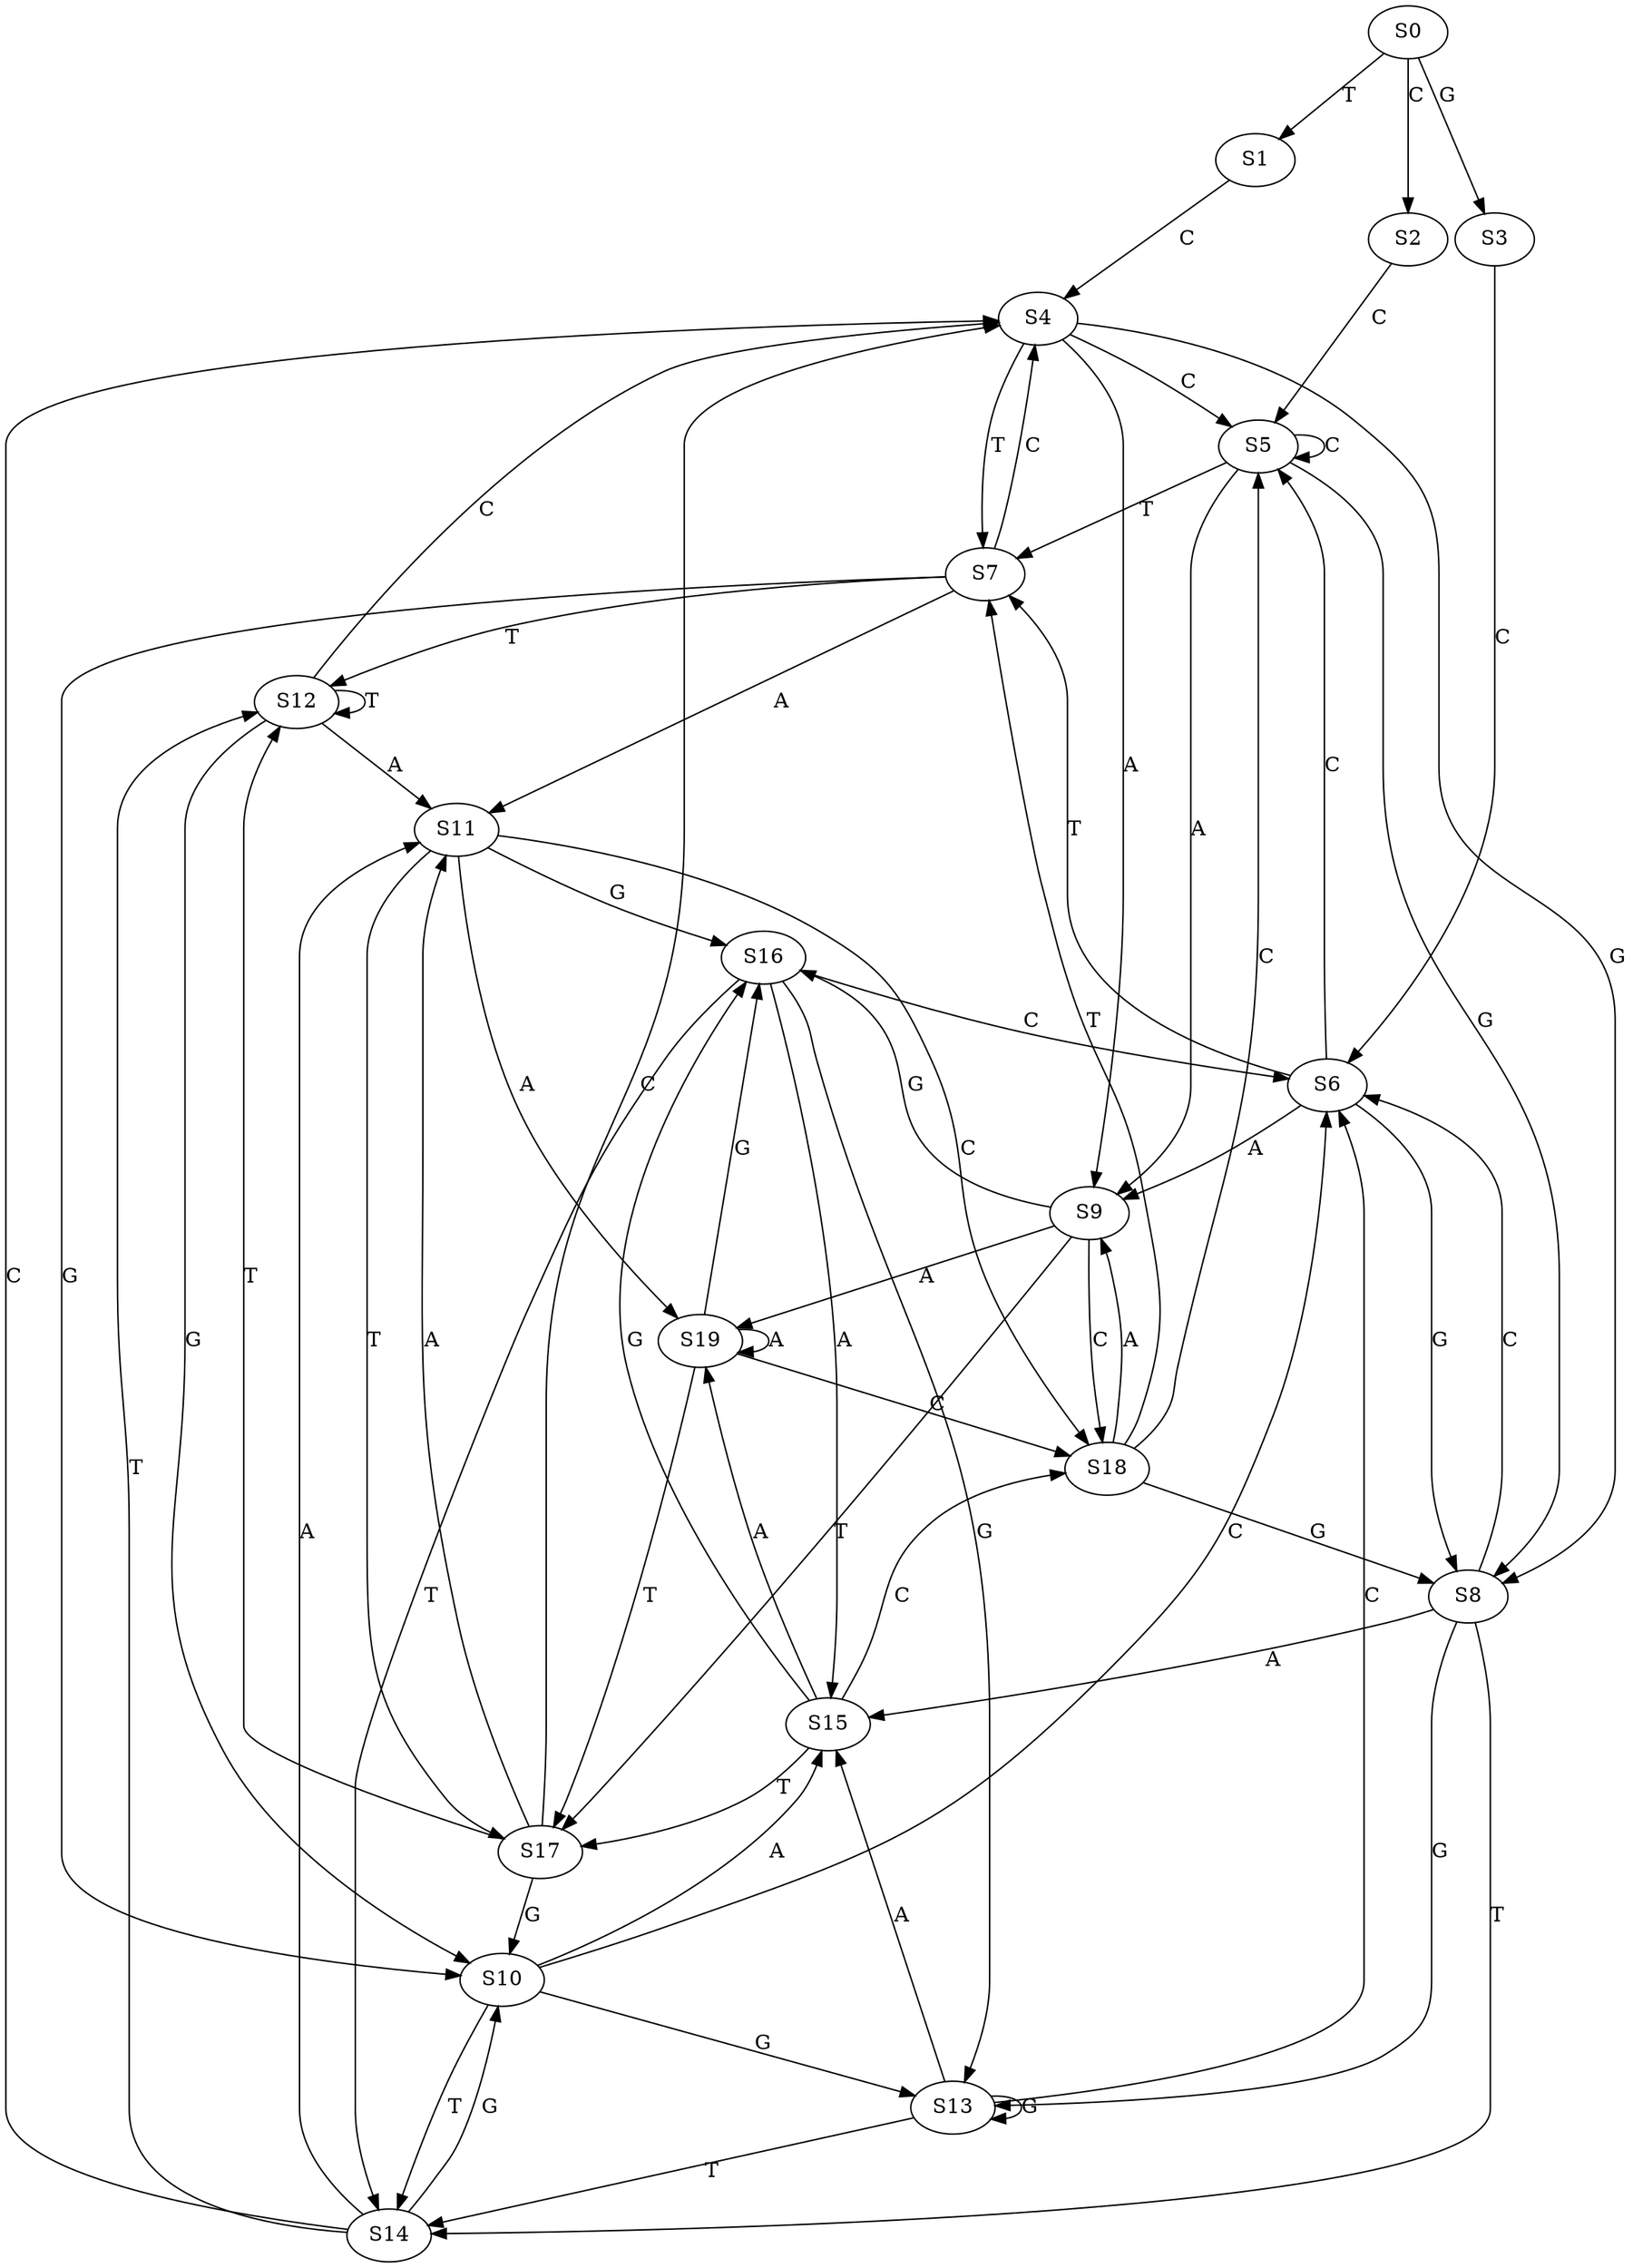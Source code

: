 strict digraph  {
	S0 -> S1 [ label = T ];
	S0 -> S2 [ label = C ];
	S0 -> S3 [ label = G ];
	S1 -> S4 [ label = C ];
	S2 -> S5 [ label = C ];
	S3 -> S6 [ label = C ];
	S4 -> S7 [ label = T ];
	S4 -> S8 [ label = G ];
	S4 -> S5 [ label = C ];
	S4 -> S9 [ label = A ];
	S5 -> S8 [ label = G ];
	S5 -> S5 [ label = C ];
	S5 -> S9 [ label = A ];
	S5 -> S7 [ label = T ];
	S6 -> S5 [ label = C ];
	S6 -> S7 [ label = T ];
	S6 -> S8 [ label = G ];
	S6 -> S9 [ label = A ];
	S7 -> S10 [ label = G ];
	S7 -> S4 [ label = C ];
	S7 -> S11 [ label = A ];
	S7 -> S12 [ label = T ];
	S8 -> S13 [ label = G ];
	S8 -> S14 [ label = T ];
	S8 -> S15 [ label = A ];
	S8 -> S6 [ label = C ];
	S9 -> S16 [ label = G ];
	S9 -> S17 [ label = T ];
	S9 -> S18 [ label = C ];
	S9 -> S19 [ label = A ];
	S10 -> S15 [ label = A ];
	S10 -> S14 [ label = T ];
	S10 -> S6 [ label = C ];
	S10 -> S13 [ label = G ];
	S11 -> S16 [ label = G ];
	S11 -> S17 [ label = T ];
	S11 -> S19 [ label = A ];
	S11 -> S18 [ label = C ];
	S12 -> S4 [ label = C ];
	S12 -> S10 [ label = G ];
	S12 -> S12 [ label = T ];
	S12 -> S11 [ label = A ];
	S13 -> S15 [ label = A ];
	S13 -> S14 [ label = T ];
	S13 -> S13 [ label = G ];
	S13 -> S6 [ label = C ];
	S14 -> S11 [ label = A ];
	S14 -> S4 [ label = C ];
	S14 -> S10 [ label = G ];
	S14 -> S12 [ label = T ];
	S15 -> S16 [ label = G ];
	S15 -> S19 [ label = A ];
	S15 -> S18 [ label = C ];
	S15 -> S17 [ label = T ];
	S16 -> S14 [ label = T ];
	S16 -> S13 [ label = G ];
	S16 -> S15 [ label = A ];
	S16 -> S6 [ label = C ];
	S17 -> S11 [ label = A ];
	S17 -> S4 [ label = C ];
	S17 -> S12 [ label = T ];
	S17 -> S10 [ label = G ];
	S18 -> S9 [ label = A ];
	S18 -> S7 [ label = T ];
	S18 -> S5 [ label = C ];
	S18 -> S8 [ label = G ];
	S19 -> S17 [ label = T ];
	S19 -> S18 [ label = C ];
	S19 -> S16 [ label = G ];
	S19 -> S19 [ label = A ];
}
